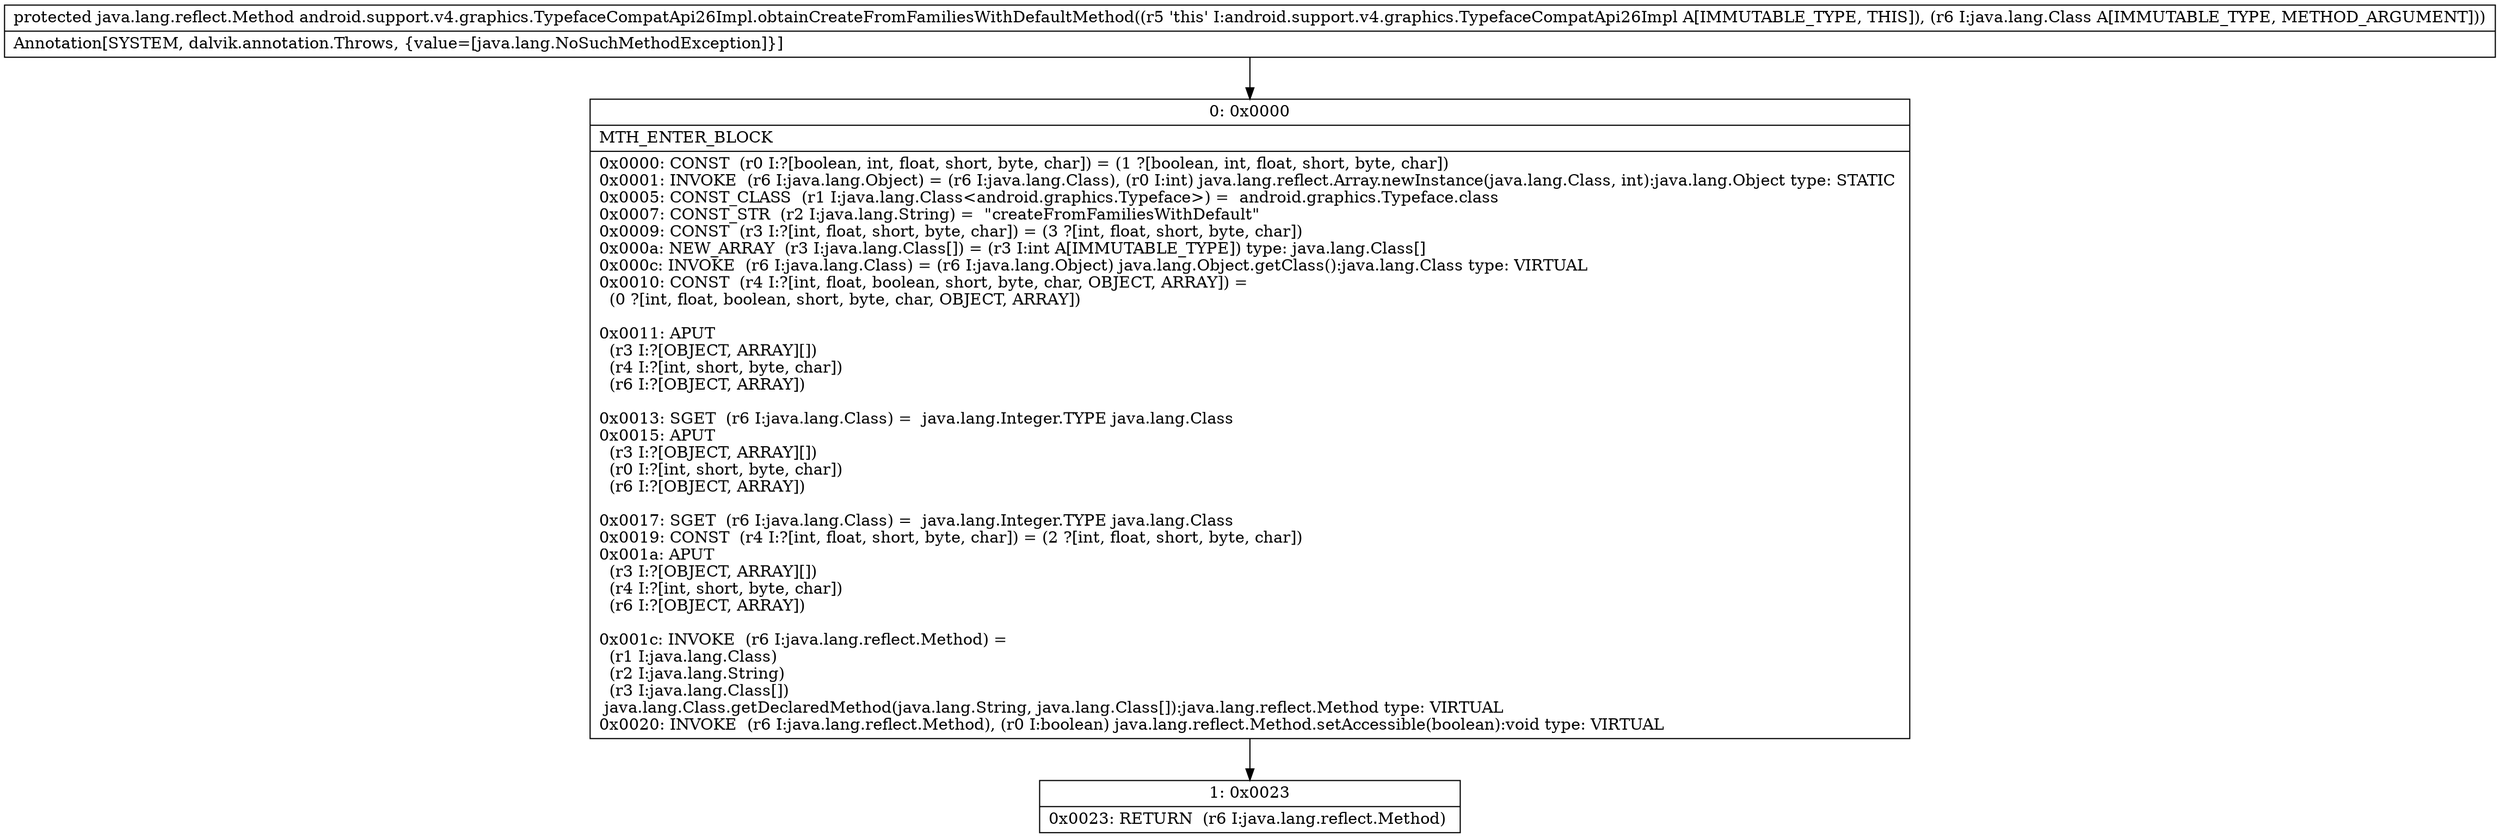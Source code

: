 digraph "CFG forandroid.support.v4.graphics.TypefaceCompatApi26Impl.obtainCreateFromFamiliesWithDefaultMethod(Ljava\/lang\/Class;)Ljava\/lang\/reflect\/Method;" {
Node_0 [shape=record,label="{0\:\ 0x0000|MTH_ENTER_BLOCK\l|0x0000: CONST  (r0 I:?[boolean, int, float, short, byte, char]) = (1 ?[boolean, int, float, short, byte, char]) \l0x0001: INVOKE  (r6 I:java.lang.Object) = (r6 I:java.lang.Class), (r0 I:int) java.lang.reflect.Array.newInstance(java.lang.Class, int):java.lang.Object type: STATIC \l0x0005: CONST_CLASS  (r1 I:java.lang.Class\<android.graphics.Typeface\>) =  android.graphics.Typeface.class \l0x0007: CONST_STR  (r2 I:java.lang.String) =  \"createFromFamiliesWithDefault\" \l0x0009: CONST  (r3 I:?[int, float, short, byte, char]) = (3 ?[int, float, short, byte, char]) \l0x000a: NEW_ARRAY  (r3 I:java.lang.Class[]) = (r3 I:int A[IMMUTABLE_TYPE]) type: java.lang.Class[] \l0x000c: INVOKE  (r6 I:java.lang.Class) = (r6 I:java.lang.Object) java.lang.Object.getClass():java.lang.Class type: VIRTUAL \l0x0010: CONST  (r4 I:?[int, float, boolean, short, byte, char, OBJECT, ARRAY]) = \l  (0 ?[int, float, boolean, short, byte, char, OBJECT, ARRAY])\l \l0x0011: APUT  \l  (r3 I:?[OBJECT, ARRAY][])\l  (r4 I:?[int, short, byte, char])\l  (r6 I:?[OBJECT, ARRAY])\l \l0x0013: SGET  (r6 I:java.lang.Class) =  java.lang.Integer.TYPE java.lang.Class \l0x0015: APUT  \l  (r3 I:?[OBJECT, ARRAY][])\l  (r0 I:?[int, short, byte, char])\l  (r6 I:?[OBJECT, ARRAY])\l \l0x0017: SGET  (r6 I:java.lang.Class) =  java.lang.Integer.TYPE java.lang.Class \l0x0019: CONST  (r4 I:?[int, float, short, byte, char]) = (2 ?[int, float, short, byte, char]) \l0x001a: APUT  \l  (r3 I:?[OBJECT, ARRAY][])\l  (r4 I:?[int, short, byte, char])\l  (r6 I:?[OBJECT, ARRAY])\l \l0x001c: INVOKE  (r6 I:java.lang.reflect.Method) = \l  (r1 I:java.lang.Class)\l  (r2 I:java.lang.String)\l  (r3 I:java.lang.Class[])\l java.lang.Class.getDeclaredMethod(java.lang.String, java.lang.Class[]):java.lang.reflect.Method type: VIRTUAL \l0x0020: INVOKE  (r6 I:java.lang.reflect.Method), (r0 I:boolean) java.lang.reflect.Method.setAccessible(boolean):void type: VIRTUAL \l}"];
Node_1 [shape=record,label="{1\:\ 0x0023|0x0023: RETURN  (r6 I:java.lang.reflect.Method) \l}"];
MethodNode[shape=record,label="{protected java.lang.reflect.Method android.support.v4.graphics.TypefaceCompatApi26Impl.obtainCreateFromFamiliesWithDefaultMethod((r5 'this' I:android.support.v4.graphics.TypefaceCompatApi26Impl A[IMMUTABLE_TYPE, THIS]), (r6 I:java.lang.Class A[IMMUTABLE_TYPE, METHOD_ARGUMENT]))  | Annotation[SYSTEM, dalvik.annotation.Throws, \{value=[java.lang.NoSuchMethodException]\}]\l}"];
MethodNode -> Node_0;
Node_0 -> Node_1;
}


